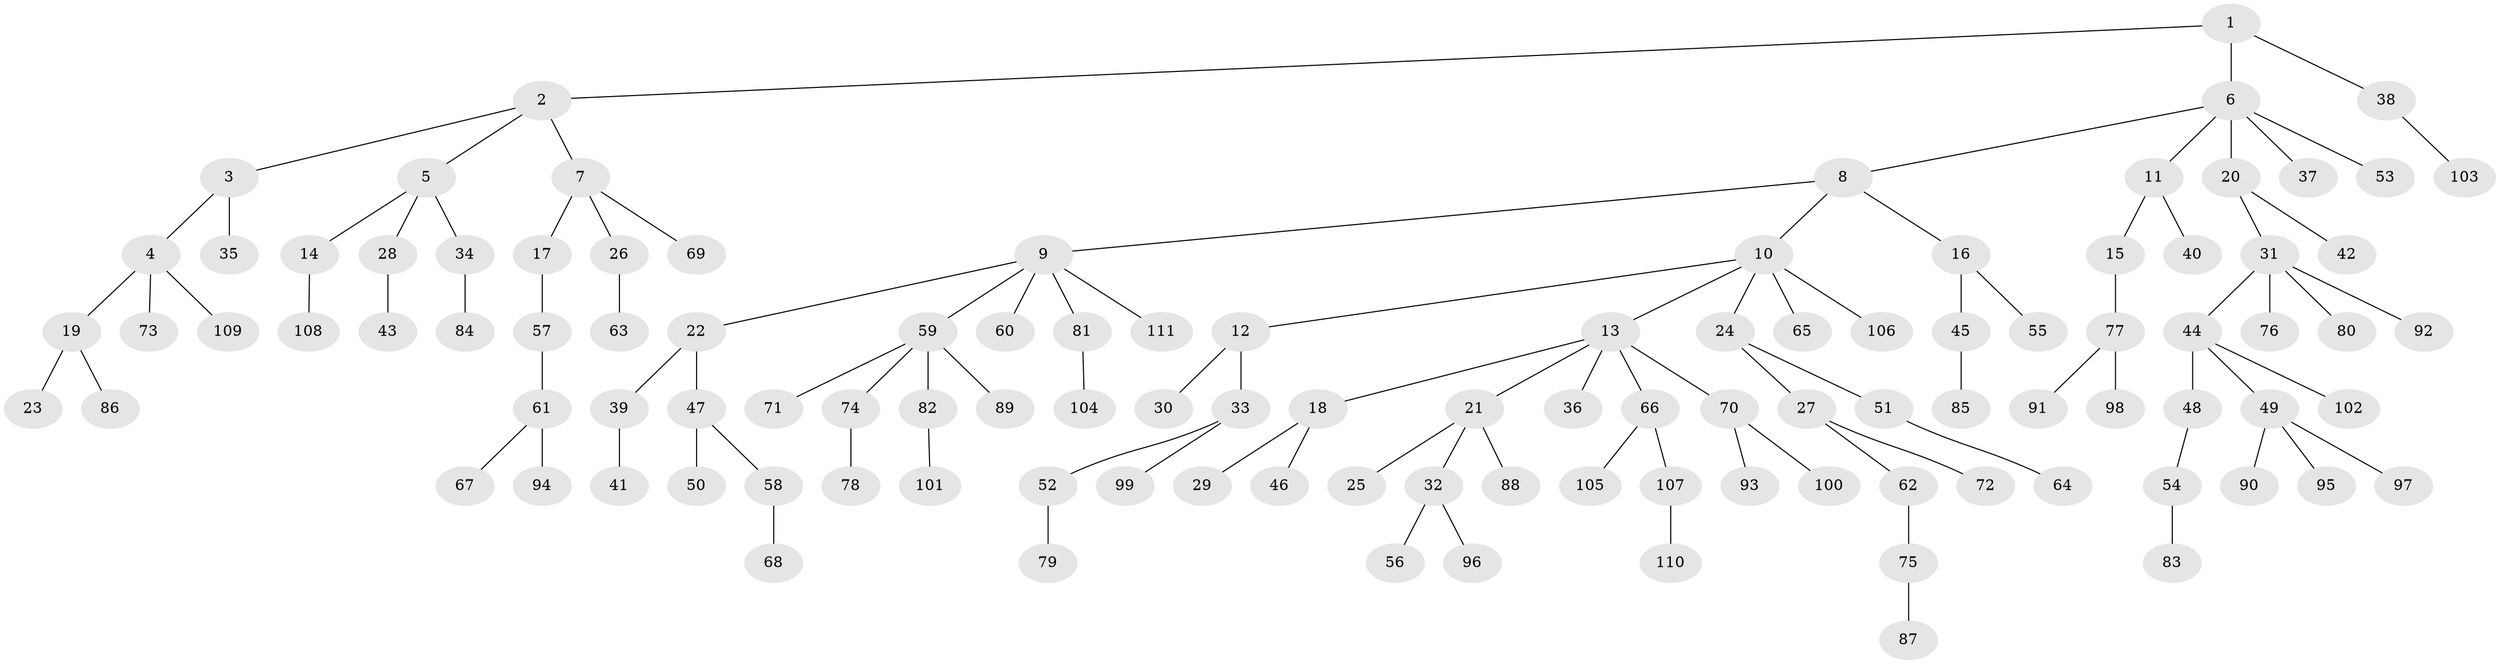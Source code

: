 // Generated by graph-tools (version 1.1) at 2025/53/03/09/25 04:53:38]
// undirected, 111 vertices, 110 edges
graph export_dot {
graph [start="1"]
  node [color=gray90,style=filled];
  1;
  2;
  3;
  4;
  5;
  6;
  7;
  8;
  9;
  10;
  11;
  12;
  13;
  14;
  15;
  16;
  17;
  18;
  19;
  20;
  21;
  22;
  23;
  24;
  25;
  26;
  27;
  28;
  29;
  30;
  31;
  32;
  33;
  34;
  35;
  36;
  37;
  38;
  39;
  40;
  41;
  42;
  43;
  44;
  45;
  46;
  47;
  48;
  49;
  50;
  51;
  52;
  53;
  54;
  55;
  56;
  57;
  58;
  59;
  60;
  61;
  62;
  63;
  64;
  65;
  66;
  67;
  68;
  69;
  70;
  71;
  72;
  73;
  74;
  75;
  76;
  77;
  78;
  79;
  80;
  81;
  82;
  83;
  84;
  85;
  86;
  87;
  88;
  89;
  90;
  91;
  92;
  93;
  94;
  95;
  96;
  97;
  98;
  99;
  100;
  101;
  102;
  103;
  104;
  105;
  106;
  107;
  108;
  109;
  110;
  111;
  1 -- 2;
  1 -- 6;
  1 -- 38;
  2 -- 3;
  2 -- 5;
  2 -- 7;
  3 -- 4;
  3 -- 35;
  4 -- 19;
  4 -- 73;
  4 -- 109;
  5 -- 14;
  5 -- 28;
  5 -- 34;
  6 -- 8;
  6 -- 11;
  6 -- 20;
  6 -- 37;
  6 -- 53;
  7 -- 17;
  7 -- 26;
  7 -- 69;
  8 -- 9;
  8 -- 10;
  8 -- 16;
  9 -- 22;
  9 -- 59;
  9 -- 60;
  9 -- 81;
  9 -- 111;
  10 -- 12;
  10 -- 13;
  10 -- 24;
  10 -- 65;
  10 -- 106;
  11 -- 15;
  11 -- 40;
  12 -- 30;
  12 -- 33;
  13 -- 18;
  13 -- 21;
  13 -- 36;
  13 -- 66;
  13 -- 70;
  14 -- 108;
  15 -- 77;
  16 -- 45;
  16 -- 55;
  17 -- 57;
  18 -- 29;
  18 -- 46;
  19 -- 23;
  19 -- 86;
  20 -- 31;
  20 -- 42;
  21 -- 25;
  21 -- 32;
  21 -- 88;
  22 -- 39;
  22 -- 47;
  24 -- 27;
  24 -- 51;
  26 -- 63;
  27 -- 62;
  27 -- 72;
  28 -- 43;
  31 -- 44;
  31 -- 76;
  31 -- 80;
  31 -- 92;
  32 -- 56;
  32 -- 96;
  33 -- 52;
  33 -- 99;
  34 -- 84;
  38 -- 103;
  39 -- 41;
  44 -- 48;
  44 -- 49;
  44 -- 102;
  45 -- 85;
  47 -- 50;
  47 -- 58;
  48 -- 54;
  49 -- 90;
  49 -- 95;
  49 -- 97;
  51 -- 64;
  52 -- 79;
  54 -- 83;
  57 -- 61;
  58 -- 68;
  59 -- 71;
  59 -- 74;
  59 -- 82;
  59 -- 89;
  61 -- 67;
  61 -- 94;
  62 -- 75;
  66 -- 105;
  66 -- 107;
  70 -- 93;
  70 -- 100;
  74 -- 78;
  75 -- 87;
  77 -- 91;
  77 -- 98;
  81 -- 104;
  82 -- 101;
  107 -- 110;
}
